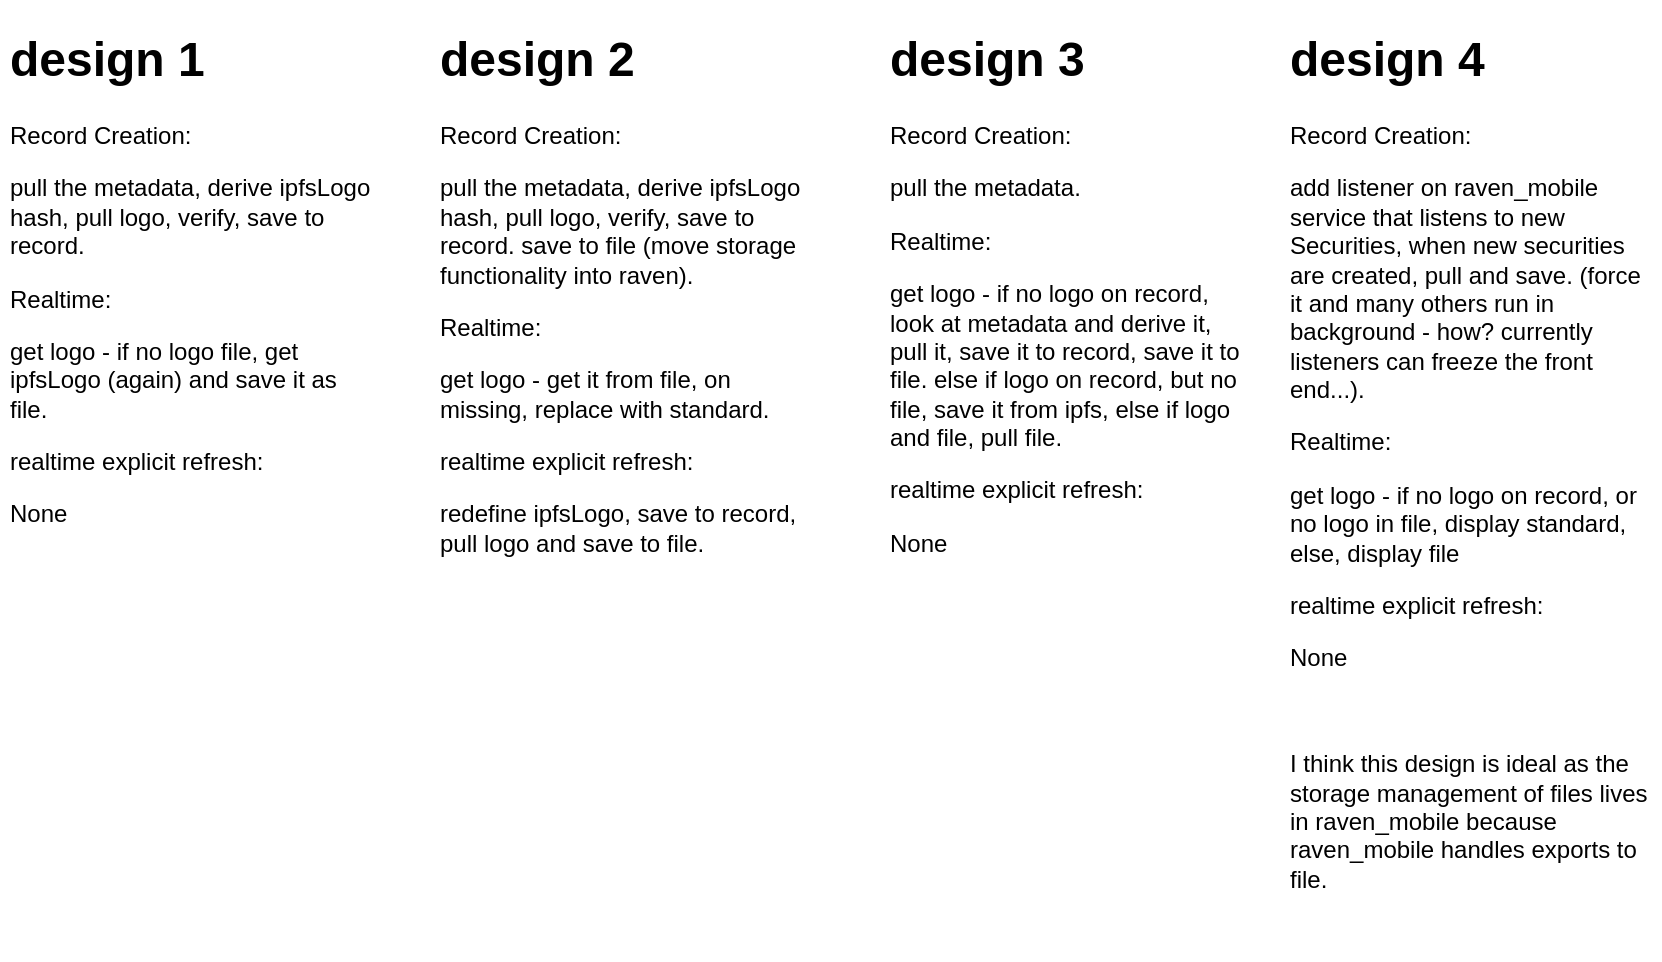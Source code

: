 <mxfile>
    <diagram id="f7qwTwm8RdyE0NxsK-oF" name="Page-1">
        <mxGraphModel dx="1788" dy="617" grid="1" gridSize="10" guides="1" tooltips="1" connect="1" arrows="1" fold="1" page="1" pageScale="1" pageWidth="850" pageHeight="1100" math="0" shadow="0">
            <root>
                <mxCell id="0"/>
                <mxCell id="1" parent="0"/>
                <mxCell id="3" value="&lt;h1&gt;design 1&lt;/h1&gt;&lt;div&gt;Record Creation:&lt;/div&gt;&lt;p&gt;pull the metadata, derive ipfsLogo hash, pull logo, verify, save to record.&lt;/p&gt;&lt;p&gt;Realtime:&lt;/p&gt;&lt;p&gt;get logo - if no logo file, get ipfsLogo (again) and save it as file.&lt;/p&gt;&lt;p&gt;realtime explicit refresh:&lt;/p&gt;&lt;p&gt;None&lt;/p&gt;" style="text;html=1;strokeColor=none;fillColor=none;spacing=5;spacingTop=-20;whiteSpace=wrap;overflow=hidden;rounded=0;" vertex="1" parent="1">
                    <mxGeometry x="20" y="10" width="190" height="310" as="geometry"/>
                </mxCell>
                <mxCell id="4" value="&lt;h1&gt;design 2&lt;/h1&gt;&lt;div&gt;Record Creation:&lt;/div&gt;&lt;p&gt;pull the metadata, derive ipfsLogo hash, pull logo, verify, save to record. save to file (move storage functionality into raven).&lt;/p&gt;&lt;p&gt;Realtime:&lt;/p&gt;&lt;p&gt;get logo - get it from file, on missing, replace with standard.&lt;/p&gt;&lt;p&gt;realtime explicit refresh:&amp;nbsp;&lt;/p&gt;&lt;p&gt;redefine ipfsLogo, save to record, pull logo and save to file.&lt;/p&gt;" style="text;html=1;strokeColor=none;fillColor=none;spacing=5;spacingTop=-20;whiteSpace=wrap;overflow=hidden;rounded=0;" vertex="1" parent="1">
                    <mxGeometry x="235" y="10" width="190" height="310" as="geometry"/>
                </mxCell>
                <mxCell id="5" value="&lt;h1&gt;design 3&lt;/h1&gt;&lt;div&gt;Record Creation:&lt;/div&gt;&lt;p&gt;pull the metadata.&lt;/p&gt;&lt;p&gt;Realtime:&lt;/p&gt;&lt;p&gt;get logo - if no logo on record, look at metadata and derive it, pull it, save it to record, save it to file. else if logo on record, but no file, save it from ipfs, else if logo and file, pull file.&lt;/p&gt;&lt;p&gt;realtime explicit refresh:&amp;nbsp;&lt;/p&gt;&lt;p&gt;None&lt;/p&gt;" style="text;html=1;strokeColor=none;fillColor=none;spacing=5;spacingTop=-20;whiteSpace=wrap;overflow=hidden;rounded=0;" vertex="1" parent="1">
                    <mxGeometry x="460" y="10" width="190" height="310" as="geometry"/>
                </mxCell>
                <mxCell id="8" value="&lt;h1&gt;design 4&lt;/h1&gt;&lt;div&gt;Record Creation:&lt;/div&gt;&lt;p&gt;add listener on raven_mobile service that listens to new Securities, when new securities are created, pull and save. (force it and many others run in background - how? currently listeners can freeze the front end...).&lt;/p&gt;&lt;p&gt;Realtime:&lt;/p&gt;&lt;p&gt;get logo - if no logo on record, or no logo in file, display standard, else, display file&lt;/p&gt;&lt;p&gt;realtime explicit refresh:&amp;nbsp;&lt;/p&gt;&lt;p&gt;None&lt;/p&gt;&lt;p&gt;&lt;br&gt;&lt;/p&gt;&lt;p&gt;&lt;span&gt;I think this design is ideal as the storage management of files lives in raven_mobile because raven_mobile handles exports to file.&lt;/span&gt;&lt;br&gt;&lt;/p&gt;" style="text;html=1;strokeColor=none;fillColor=none;spacing=5;spacingTop=-20;whiteSpace=wrap;overflow=hidden;rounded=0;" vertex="1" parent="1">
                    <mxGeometry x="660" y="10" width="190" height="470" as="geometry"/>
                </mxCell>
            </root>
        </mxGraphModel>
    </diagram>
</mxfile>